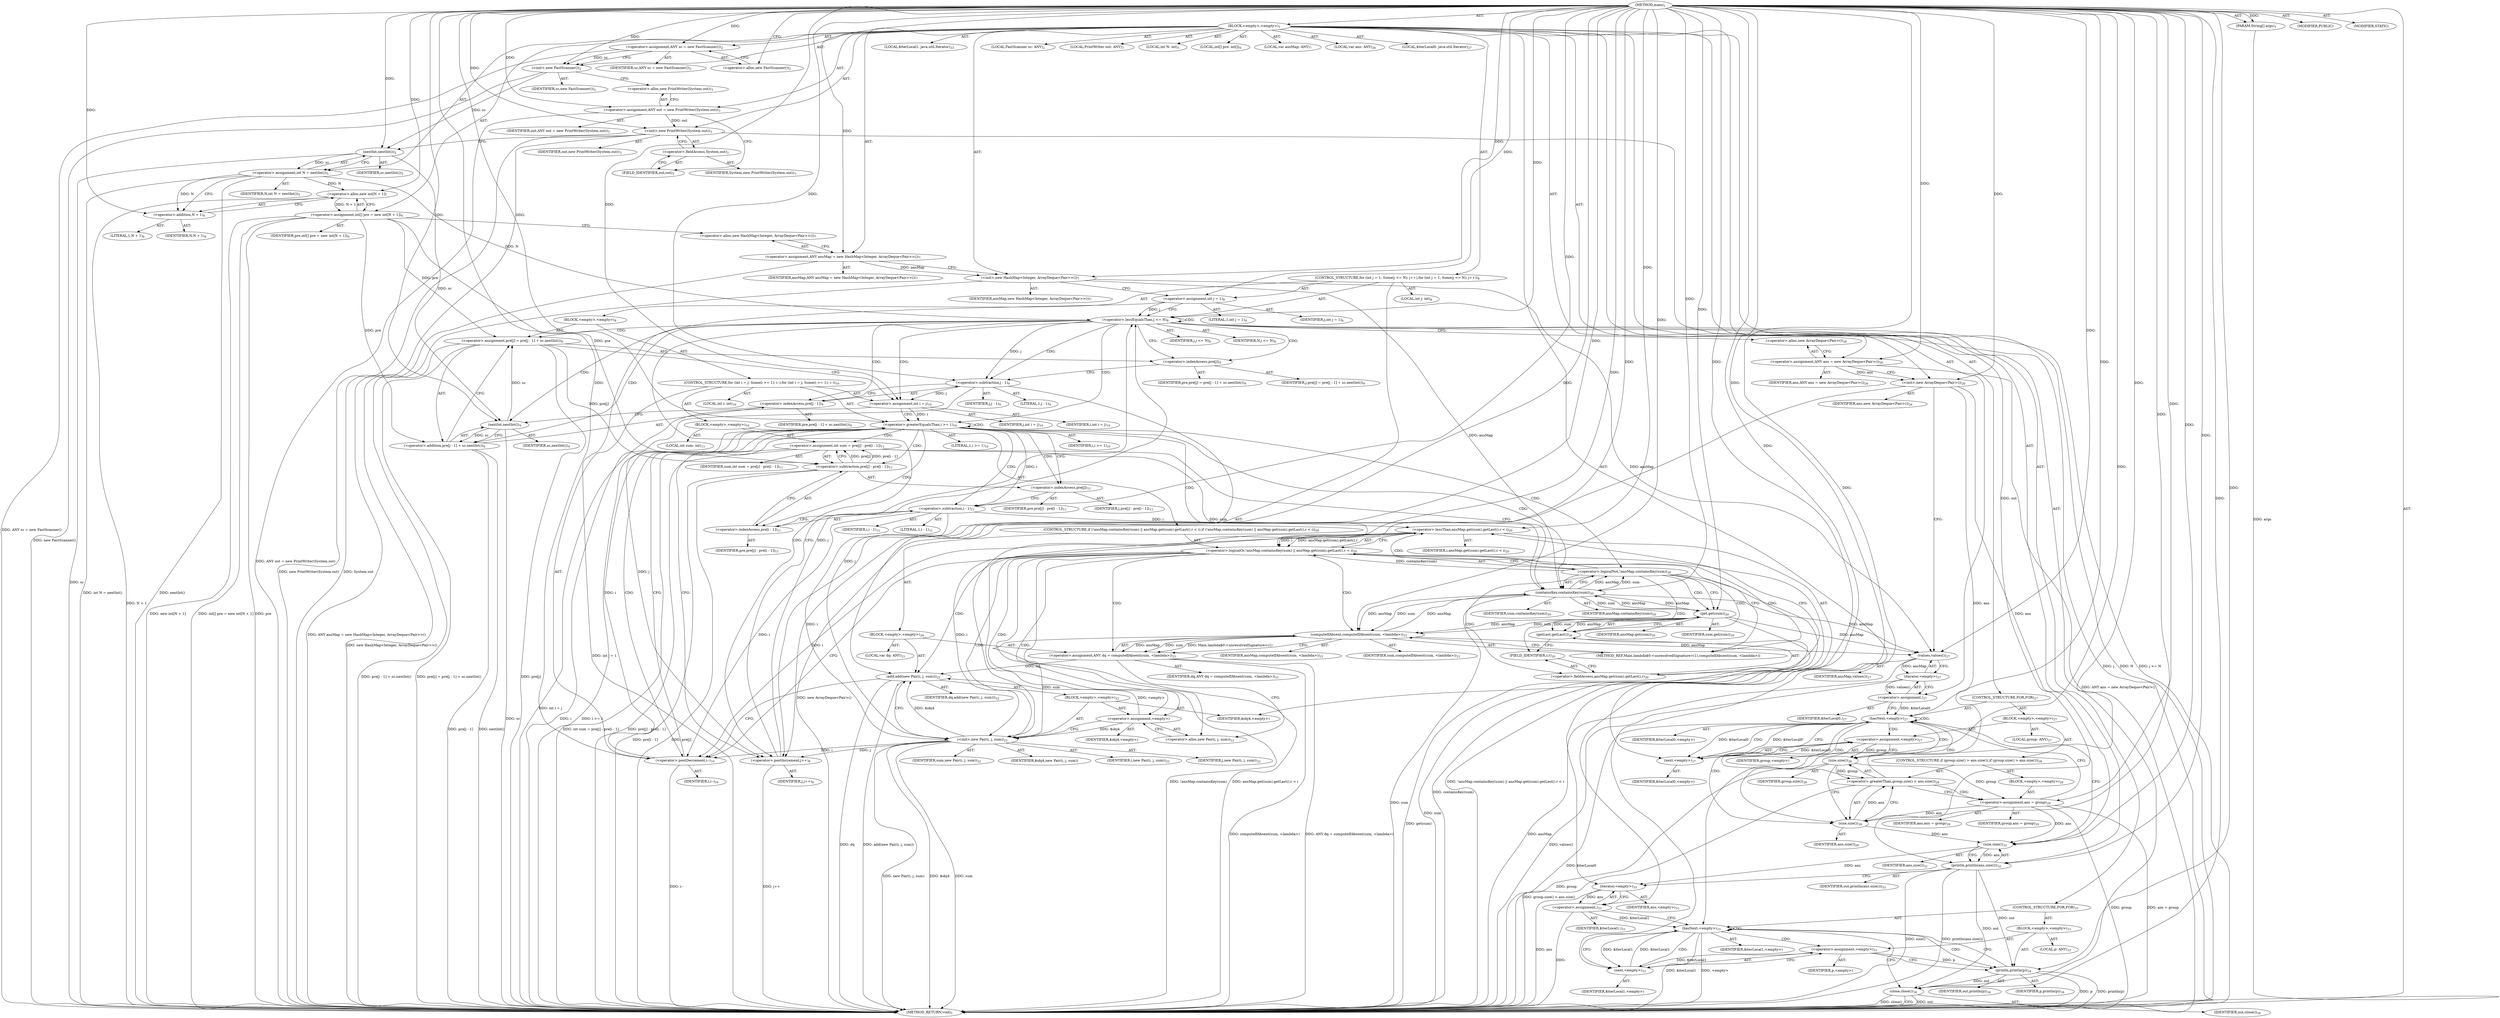 digraph "main" {  
"43" [label = <(METHOD,main)<SUB>1</SUB>> ]
"26" [label = <(PARAM,String[] args)<SUB>1</SUB>> ]
"44" [label = <(BLOCK,&lt;empty&gt;,&lt;empty&gt;)<SUB>1</SUB>> ]
"4" [label = <(LOCAL,FastScanner sc: ANY)<SUB>2</SUB>> ]
"45" [label = <(&lt;operator&gt;.assignment,ANY sc = new FastScanner())<SUB>2</SUB>> ]
"46" [label = <(IDENTIFIER,sc,ANY sc = new FastScanner())<SUB>2</SUB>> ]
"47" [label = <(&lt;operator&gt;.alloc,new FastScanner())<SUB>2</SUB>> ]
"48" [label = <(&lt;init&gt;,new FastScanner())<SUB>2</SUB>> ]
"3" [label = <(IDENTIFIER,sc,new FastScanner())<SUB>2</SUB>> ]
"6" [label = <(LOCAL,PrintWriter out: ANY)<SUB>3</SUB>> ]
"49" [label = <(&lt;operator&gt;.assignment,ANY out = new PrintWriter(System.out))<SUB>3</SUB>> ]
"50" [label = <(IDENTIFIER,out,ANY out = new PrintWriter(System.out))<SUB>3</SUB>> ]
"51" [label = <(&lt;operator&gt;.alloc,new PrintWriter(System.out))<SUB>3</SUB>> ]
"52" [label = <(&lt;init&gt;,new PrintWriter(System.out))<SUB>3</SUB>> ]
"5" [label = <(IDENTIFIER,out,new PrintWriter(System.out))<SUB>3</SUB>> ]
"53" [label = <(&lt;operator&gt;.fieldAccess,System.out)<SUB>3</SUB>> ]
"54" [label = <(IDENTIFIER,System,new PrintWriter(System.out))<SUB>3</SUB>> ]
"55" [label = <(FIELD_IDENTIFIER,out,out)<SUB>3</SUB>> ]
"19" [label = <(LOCAL,int N: int)<SUB>5</SUB>> ]
"56" [label = <(&lt;operator&gt;.assignment,int N = nextInt())<SUB>5</SUB>> ]
"57" [label = <(IDENTIFIER,N,int N = nextInt())<SUB>5</SUB>> ]
"58" [label = <(nextInt,nextInt())<SUB>5</SUB>> ]
"59" [label = <(IDENTIFIER,sc,nextInt())<SUB>5</SUB>> ]
"17" [label = <(LOCAL,int[] pre: int[])<SUB>6</SUB>> ]
"60" [label = <(&lt;operator&gt;.assignment,int[] pre = new int[N + 1])<SUB>6</SUB>> ]
"61" [label = <(IDENTIFIER,pre,int[] pre = new int[N + 1])<SUB>6</SUB>> ]
"62" [label = <(&lt;operator&gt;.alloc,new int[N + 1])> ]
"63" [label = <(&lt;operator&gt;.addition,N + 1)<SUB>6</SUB>> ]
"64" [label = <(IDENTIFIER,N,N + 1)<SUB>6</SUB>> ]
"65" [label = <(LITERAL,1,N + 1)<SUB>6</SUB>> ]
"8" [label = <(LOCAL,var ansMap: ANY)<SUB>7</SUB>> ]
"66" [label = <(&lt;operator&gt;.assignment,ANY ansMap = new HashMap&lt;Integer, ArrayDeque&lt;Pair&gt;&gt;())<SUB>7</SUB>> ]
"67" [label = <(IDENTIFIER,ansMap,ANY ansMap = new HashMap&lt;Integer, ArrayDeque&lt;Pair&gt;&gt;())<SUB>7</SUB>> ]
"68" [label = <(&lt;operator&gt;.alloc,new HashMap&lt;Integer, ArrayDeque&lt;Pair&gt;&gt;())<SUB>7</SUB>> ]
"69" [label = <(&lt;init&gt;,new HashMap&lt;Integer, ArrayDeque&lt;Pair&gt;&gt;())<SUB>7</SUB>> ]
"7" [label = <(IDENTIFIER,ansMap,new HashMap&lt;Integer, ArrayDeque&lt;Pair&gt;&gt;())<SUB>7</SUB>> ]
"70" [label = <(CONTROL_STRUCTURE,for (int j = 1; Some(j &lt;= N); j++),for (int j = 1; Some(j &lt;= N); j++))<SUB>8</SUB>> ]
"21" [label = <(LOCAL,int j: int)<SUB>8</SUB>> ]
"71" [label = <(&lt;operator&gt;.assignment,int j = 1)<SUB>8</SUB>> ]
"72" [label = <(IDENTIFIER,j,int j = 1)<SUB>8</SUB>> ]
"73" [label = <(LITERAL,1,int j = 1)<SUB>8</SUB>> ]
"74" [label = <(&lt;operator&gt;.lessEqualsThan,j &lt;= N)<SUB>8</SUB>> ]
"75" [label = <(IDENTIFIER,j,j &lt;= N)<SUB>8</SUB>> ]
"76" [label = <(IDENTIFIER,N,j &lt;= N)<SUB>8</SUB>> ]
"77" [label = <(&lt;operator&gt;.postIncrement,j++)<SUB>8</SUB>> ]
"78" [label = <(IDENTIFIER,j,j++)<SUB>8</SUB>> ]
"79" [label = <(BLOCK,&lt;empty&gt;,&lt;empty&gt;)<SUB>8</SUB>> ]
"80" [label = <(&lt;operator&gt;.assignment,pre[j] = pre[j - 1] + sc.nextInt())<SUB>9</SUB>> ]
"81" [label = <(&lt;operator&gt;.indexAccess,pre[j])<SUB>9</SUB>> ]
"82" [label = <(IDENTIFIER,pre,pre[j] = pre[j - 1] + sc.nextInt())<SUB>9</SUB>> ]
"83" [label = <(IDENTIFIER,j,pre[j] = pre[j - 1] + sc.nextInt())<SUB>9</SUB>> ]
"84" [label = <(&lt;operator&gt;.addition,pre[j - 1] + sc.nextInt())<SUB>9</SUB>> ]
"85" [label = <(&lt;operator&gt;.indexAccess,pre[j - 1])<SUB>9</SUB>> ]
"86" [label = <(IDENTIFIER,pre,pre[j - 1] + sc.nextInt())<SUB>9</SUB>> ]
"87" [label = <(&lt;operator&gt;.subtraction,j - 1)<SUB>9</SUB>> ]
"88" [label = <(IDENTIFIER,j,j - 1)<SUB>9</SUB>> ]
"89" [label = <(LITERAL,1,j - 1)<SUB>9</SUB>> ]
"90" [label = <(nextInt,nextInt())<SUB>9</SUB>> ]
"91" [label = <(IDENTIFIER,sc,nextInt())<SUB>9</SUB>> ]
"92" [label = <(CONTROL_STRUCTURE,for (int i = j; Some(i &gt;= 1); i--),for (int i = j; Some(i &gt;= 1); i--))<SUB>10</SUB>> ]
"15" [label = <(LOCAL,int i: int)<SUB>10</SUB>> ]
"93" [label = <(&lt;operator&gt;.assignment,int i = j)<SUB>10</SUB>> ]
"94" [label = <(IDENTIFIER,i,int i = j)<SUB>10</SUB>> ]
"95" [label = <(IDENTIFIER,j,int i = j)<SUB>10</SUB>> ]
"96" [label = <(&lt;operator&gt;.greaterEqualsThan,i &gt;= 1)<SUB>10</SUB>> ]
"97" [label = <(IDENTIFIER,i,i &gt;= 1)<SUB>10</SUB>> ]
"98" [label = <(LITERAL,1,i &gt;= 1)<SUB>10</SUB>> ]
"99" [label = <(&lt;operator&gt;.postDecrement,i--)<SUB>10</SUB>> ]
"100" [label = <(IDENTIFIER,i,i--)<SUB>10</SUB>> ]
"101" [label = <(BLOCK,&lt;empty&gt;,&lt;empty&gt;)<SUB>10</SUB>> ]
"13" [label = <(LOCAL,int sum: int)<SUB>11</SUB>> ]
"102" [label = <(&lt;operator&gt;.assignment,int sum = pre[j] - pre[i - 1])<SUB>11</SUB>> ]
"103" [label = <(IDENTIFIER,sum,int sum = pre[j] - pre[i - 1])<SUB>11</SUB>> ]
"104" [label = <(&lt;operator&gt;.subtraction,pre[j] - pre[i - 1])<SUB>11</SUB>> ]
"105" [label = <(&lt;operator&gt;.indexAccess,pre[j])<SUB>11</SUB>> ]
"106" [label = <(IDENTIFIER,pre,pre[j] - pre[i - 1])<SUB>11</SUB>> ]
"107" [label = <(IDENTIFIER,j,pre[j] - pre[i - 1])<SUB>11</SUB>> ]
"108" [label = <(&lt;operator&gt;.indexAccess,pre[i - 1])<SUB>11</SUB>> ]
"109" [label = <(IDENTIFIER,pre,pre[j] - pre[i - 1])<SUB>11</SUB>> ]
"110" [label = <(&lt;operator&gt;.subtraction,i - 1)<SUB>11</SUB>> ]
"111" [label = <(IDENTIFIER,i,i - 1)<SUB>11</SUB>> ]
"112" [label = <(LITERAL,1,i - 1)<SUB>11</SUB>> ]
"113" [label = <(CONTROL_STRUCTURE,if (!ansMap.containsKey(sum) || ansMap.get(sum).getLast().r &lt; i),if (!ansMap.containsKey(sum) || ansMap.get(sum).getLast().r &lt; i))<SUB>20</SUB>> ]
"114" [label = <(&lt;operator&gt;.logicalOr,!ansMap.containsKey(sum) || ansMap.get(sum).getLast().r &lt; i)<SUB>20</SUB>> ]
"115" [label = <(&lt;operator&gt;.logicalNot,!ansMap.containsKey(sum))<SUB>20</SUB>> ]
"116" [label = <(containsKey,containsKey(sum))<SUB>20</SUB>> ]
"117" [label = <(IDENTIFIER,ansMap,containsKey(sum))<SUB>20</SUB>> ]
"118" [label = <(IDENTIFIER,sum,containsKey(sum))<SUB>20</SUB>> ]
"119" [label = <(&lt;operator&gt;.lessThan,ansMap.get(sum).getLast().r &lt; i)<SUB>20</SUB>> ]
"120" [label = <(&lt;operator&gt;.fieldAccess,ansMap.get(sum).getLast().r)<SUB>20</SUB>> ]
"121" [label = <(getLast,getLast())<SUB>20</SUB>> ]
"122" [label = <(get,get(sum))<SUB>20</SUB>> ]
"123" [label = <(IDENTIFIER,ansMap,get(sum))<SUB>20</SUB>> ]
"124" [label = <(IDENTIFIER,sum,get(sum))<SUB>20</SUB>> ]
"125" [label = <(FIELD_IDENTIFIER,r,r)<SUB>20</SUB>> ]
"126" [label = <(IDENTIFIER,i,ansMap.get(sum).getLast().r &lt; i)<SUB>20</SUB>> ]
"127" [label = <(BLOCK,&lt;empty&gt;,&lt;empty&gt;)<SUB>20</SUB>> ]
"10" [label = <(LOCAL,var dq: ANY)<SUB>21</SUB>> ]
"128" [label = <(&lt;operator&gt;.assignment,ANY dq = computeIfAbsent(sum, &lt;lambda&gt;))<SUB>21</SUB>> ]
"129" [label = <(IDENTIFIER,dq,ANY dq = computeIfAbsent(sum, &lt;lambda&gt;))<SUB>21</SUB>> ]
"130" [label = <(computeIfAbsent,computeIfAbsent(sum, &lt;lambda&gt;))<SUB>21</SUB>> ]
"131" [label = <(IDENTIFIER,ansMap,computeIfAbsent(sum, &lt;lambda&gt;))<SUB>21</SUB>> ]
"132" [label = <(IDENTIFIER,sum,computeIfAbsent(sum, &lt;lambda&gt;))<SUB>21</SUB>> ]
"11" [label = <(METHOD_REF,Main.lambda$0:&lt;unresolvedSignature&gt;(1),computeIfAbsent(sum, &lt;lambda&gt;))> ]
"133" [label = <(add,add(new Pair(i, j, sum)))<SUB>22</SUB>> ]
"134" [label = <(IDENTIFIER,dq,add(new Pair(i, j, sum)))<SUB>22</SUB>> ]
"135" [label = <(BLOCK,&lt;empty&gt;,&lt;empty&gt;)<SUB>22</SUB>> ]
"136" [label = <(&lt;operator&gt;.assignment,&lt;empty&gt;)> ]
"137" [label = <(IDENTIFIER,$obj4,&lt;empty&gt;)> ]
"138" [label = <(&lt;operator&gt;.alloc,new Pair(i, j, sum))<SUB>22</SUB>> ]
"139" [label = <(&lt;init&gt;,new Pair(i, j, sum))<SUB>22</SUB>> ]
"140" [label = <(IDENTIFIER,$obj4,new Pair(i, j, sum))> ]
"141" [label = <(IDENTIFIER,i,new Pair(i, j, sum))<SUB>22</SUB>> ]
"142" [label = <(IDENTIFIER,j,new Pair(i, j, sum))<SUB>22</SUB>> ]
"143" [label = <(IDENTIFIER,sum,new Pair(i, j, sum))<SUB>22</SUB>> ]
"144" [label = <(IDENTIFIER,$obj4,&lt;empty&gt;)> ]
"28" [label = <(LOCAL,var ans: ANY)<SUB>26</SUB>> ]
"145" [label = <(&lt;operator&gt;.assignment,ANY ans = new ArrayDeque&lt;Pair&gt;())<SUB>26</SUB>> ]
"146" [label = <(IDENTIFIER,ans,ANY ans = new ArrayDeque&lt;Pair&gt;())<SUB>26</SUB>> ]
"147" [label = <(&lt;operator&gt;.alloc,new ArrayDeque&lt;Pair&gt;())<SUB>26</SUB>> ]
"148" [label = <(&lt;init&gt;,new ArrayDeque&lt;Pair&gt;())<SUB>26</SUB>> ]
"27" [label = <(IDENTIFIER,ans,new ArrayDeque&lt;Pair&gt;())<SUB>26</SUB>> ]
"149" [label = <(LOCAL,$iterLocal0: java.util.Iterator)<SUB>27</SUB>> ]
"150" [label = <(&lt;operator&gt;.assignment,)<SUB>27</SUB>> ]
"151" [label = <(IDENTIFIER,$iterLocal0,)<SUB>27</SUB>> ]
"152" [label = <(iterator,&lt;empty&gt;)<SUB>27</SUB>> ]
"153" [label = <(values,values())<SUB>27</SUB>> ]
"154" [label = <(IDENTIFIER,ansMap,values())<SUB>27</SUB>> ]
"155" [label = <(CONTROL_STRUCTURE,FOR,FOR)<SUB>27</SUB>> ]
"156" [label = <(hasNext,&lt;empty&gt;)<SUB>27</SUB>> ]
"157" [label = <(IDENTIFIER,$iterLocal0,&lt;empty&gt;)> ]
"158" [label = <(BLOCK,&lt;empty&gt;,&lt;empty&gt;)<SUB>27</SUB>> ]
"159" [label = <(LOCAL,group: ANY)<SUB>27</SUB>> ]
"160" [label = <(&lt;operator&gt;.assignment,&lt;empty&gt;)<SUB>27</SUB>> ]
"161" [label = <(IDENTIFIER,group,&lt;empty&gt;)> ]
"162" [label = <(next,&lt;empty&gt;)<SUB>27</SUB>> ]
"163" [label = <(IDENTIFIER,$iterLocal0,&lt;empty&gt;)> ]
"164" [label = <(CONTROL_STRUCTURE,if (group.size() &gt; ans.size()),if (group.size() &gt; ans.size()))<SUB>28</SUB>> ]
"165" [label = <(&lt;operator&gt;.greaterThan,group.size() &gt; ans.size())<SUB>28</SUB>> ]
"166" [label = <(size,size())<SUB>28</SUB>> ]
"167" [label = <(IDENTIFIER,group,size())<SUB>28</SUB>> ]
"168" [label = <(size,size())<SUB>28</SUB>> ]
"169" [label = <(IDENTIFIER,ans,size())<SUB>28</SUB>> ]
"170" [label = <(BLOCK,&lt;empty&gt;,&lt;empty&gt;)<SUB>28</SUB>> ]
"171" [label = <(&lt;operator&gt;.assignment,ans = group)<SUB>29</SUB>> ]
"172" [label = <(IDENTIFIER,ans,ans = group)<SUB>29</SUB>> ]
"173" [label = <(IDENTIFIER,group,ans = group)<SUB>29</SUB>> ]
"174" [label = <(println,println(ans.size()))<SUB>32</SUB>> ]
"175" [label = <(IDENTIFIER,out,println(ans.size()))<SUB>32</SUB>> ]
"176" [label = <(size,size())<SUB>32</SUB>> ]
"177" [label = <(IDENTIFIER,ans,size())<SUB>32</SUB>> ]
"178" [label = <(LOCAL,$iterLocal1: java.util.Iterator)<SUB>33</SUB>> ]
"179" [label = <(&lt;operator&gt;.assignment,)<SUB>33</SUB>> ]
"180" [label = <(IDENTIFIER,$iterLocal1,)<SUB>33</SUB>> ]
"181" [label = <(iterator,&lt;empty&gt;)<SUB>33</SUB>> ]
"182" [label = <(IDENTIFIER,ans,&lt;empty&gt;)<SUB>33</SUB>> ]
"183" [label = <(CONTROL_STRUCTURE,FOR,FOR)<SUB>33</SUB>> ]
"184" [label = <(hasNext,&lt;empty&gt;)<SUB>33</SUB>> ]
"185" [label = <(IDENTIFIER,$iterLocal1,&lt;empty&gt;)> ]
"186" [label = <(BLOCK,&lt;empty&gt;,&lt;empty&gt;)<SUB>33</SUB>> ]
"187" [label = <(LOCAL,p: ANY)<SUB>33</SUB>> ]
"188" [label = <(&lt;operator&gt;.assignment,&lt;empty&gt;)<SUB>33</SUB>> ]
"189" [label = <(IDENTIFIER,p,&lt;empty&gt;)> ]
"190" [label = <(next,&lt;empty&gt;)<SUB>33</SUB>> ]
"191" [label = <(IDENTIFIER,$iterLocal1,&lt;empty&gt;)> ]
"192" [label = <(println,println(p))<SUB>34</SUB>> ]
"193" [label = <(IDENTIFIER,out,println(p))<SUB>34</SUB>> ]
"194" [label = <(IDENTIFIER,p,println(p))<SUB>34</SUB>> ]
"195" [label = <(close,close())<SUB>36</SUB>> ]
"196" [label = <(IDENTIFIER,out,close())<SUB>36</SUB>> ]
"197" [label = <(MODIFIER,PUBLIC)> ]
"198" [label = <(MODIFIER,STATIC)> ]
"199" [label = <(METHOD_RETURN,void)<SUB>1</SUB>> ]
  "43" -> "26"  [ label = "AST: "] 
  "43" -> "44"  [ label = "AST: "] 
  "43" -> "197"  [ label = "AST: "] 
  "43" -> "198"  [ label = "AST: "] 
  "43" -> "199"  [ label = "AST: "] 
  "44" -> "4"  [ label = "AST: "] 
  "44" -> "45"  [ label = "AST: "] 
  "44" -> "48"  [ label = "AST: "] 
  "44" -> "6"  [ label = "AST: "] 
  "44" -> "49"  [ label = "AST: "] 
  "44" -> "52"  [ label = "AST: "] 
  "44" -> "19"  [ label = "AST: "] 
  "44" -> "56"  [ label = "AST: "] 
  "44" -> "17"  [ label = "AST: "] 
  "44" -> "60"  [ label = "AST: "] 
  "44" -> "8"  [ label = "AST: "] 
  "44" -> "66"  [ label = "AST: "] 
  "44" -> "69"  [ label = "AST: "] 
  "44" -> "70"  [ label = "AST: "] 
  "44" -> "28"  [ label = "AST: "] 
  "44" -> "145"  [ label = "AST: "] 
  "44" -> "148"  [ label = "AST: "] 
  "44" -> "149"  [ label = "AST: "] 
  "44" -> "150"  [ label = "AST: "] 
  "44" -> "155"  [ label = "AST: "] 
  "44" -> "174"  [ label = "AST: "] 
  "44" -> "178"  [ label = "AST: "] 
  "44" -> "179"  [ label = "AST: "] 
  "44" -> "183"  [ label = "AST: "] 
  "44" -> "195"  [ label = "AST: "] 
  "45" -> "46"  [ label = "AST: "] 
  "45" -> "47"  [ label = "AST: "] 
  "48" -> "3"  [ label = "AST: "] 
  "49" -> "50"  [ label = "AST: "] 
  "49" -> "51"  [ label = "AST: "] 
  "52" -> "5"  [ label = "AST: "] 
  "52" -> "53"  [ label = "AST: "] 
  "53" -> "54"  [ label = "AST: "] 
  "53" -> "55"  [ label = "AST: "] 
  "56" -> "57"  [ label = "AST: "] 
  "56" -> "58"  [ label = "AST: "] 
  "58" -> "59"  [ label = "AST: "] 
  "60" -> "61"  [ label = "AST: "] 
  "60" -> "62"  [ label = "AST: "] 
  "62" -> "63"  [ label = "AST: "] 
  "63" -> "64"  [ label = "AST: "] 
  "63" -> "65"  [ label = "AST: "] 
  "66" -> "67"  [ label = "AST: "] 
  "66" -> "68"  [ label = "AST: "] 
  "69" -> "7"  [ label = "AST: "] 
  "70" -> "21"  [ label = "AST: "] 
  "70" -> "71"  [ label = "AST: "] 
  "70" -> "74"  [ label = "AST: "] 
  "70" -> "77"  [ label = "AST: "] 
  "70" -> "79"  [ label = "AST: "] 
  "71" -> "72"  [ label = "AST: "] 
  "71" -> "73"  [ label = "AST: "] 
  "74" -> "75"  [ label = "AST: "] 
  "74" -> "76"  [ label = "AST: "] 
  "77" -> "78"  [ label = "AST: "] 
  "79" -> "80"  [ label = "AST: "] 
  "79" -> "92"  [ label = "AST: "] 
  "80" -> "81"  [ label = "AST: "] 
  "80" -> "84"  [ label = "AST: "] 
  "81" -> "82"  [ label = "AST: "] 
  "81" -> "83"  [ label = "AST: "] 
  "84" -> "85"  [ label = "AST: "] 
  "84" -> "90"  [ label = "AST: "] 
  "85" -> "86"  [ label = "AST: "] 
  "85" -> "87"  [ label = "AST: "] 
  "87" -> "88"  [ label = "AST: "] 
  "87" -> "89"  [ label = "AST: "] 
  "90" -> "91"  [ label = "AST: "] 
  "92" -> "15"  [ label = "AST: "] 
  "92" -> "93"  [ label = "AST: "] 
  "92" -> "96"  [ label = "AST: "] 
  "92" -> "99"  [ label = "AST: "] 
  "92" -> "101"  [ label = "AST: "] 
  "93" -> "94"  [ label = "AST: "] 
  "93" -> "95"  [ label = "AST: "] 
  "96" -> "97"  [ label = "AST: "] 
  "96" -> "98"  [ label = "AST: "] 
  "99" -> "100"  [ label = "AST: "] 
  "101" -> "13"  [ label = "AST: "] 
  "101" -> "102"  [ label = "AST: "] 
  "101" -> "113"  [ label = "AST: "] 
  "102" -> "103"  [ label = "AST: "] 
  "102" -> "104"  [ label = "AST: "] 
  "104" -> "105"  [ label = "AST: "] 
  "104" -> "108"  [ label = "AST: "] 
  "105" -> "106"  [ label = "AST: "] 
  "105" -> "107"  [ label = "AST: "] 
  "108" -> "109"  [ label = "AST: "] 
  "108" -> "110"  [ label = "AST: "] 
  "110" -> "111"  [ label = "AST: "] 
  "110" -> "112"  [ label = "AST: "] 
  "113" -> "114"  [ label = "AST: "] 
  "113" -> "127"  [ label = "AST: "] 
  "114" -> "115"  [ label = "AST: "] 
  "114" -> "119"  [ label = "AST: "] 
  "115" -> "116"  [ label = "AST: "] 
  "116" -> "117"  [ label = "AST: "] 
  "116" -> "118"  [ label = "AST: "] 
  "119" -> "120"  [ label = "AST: "] 
  "119" -> "126"  [ label = "AST: "] 
  "120" -> "121"  [ label = "AST: "] 
  "120" -> "125"  [ label = "AST: "] 
  "121" -> "122"  [ label = "AST: "] 
  "122" -> "123"  [ label = "AST: "] 
  "122" -> "124"  [ label = "AST: "] 
  "127" -> "10"  [ label = "AST: "] 
  "127" -> "128"  [ label = "AST: "] 
  "127" -> "133"  [ label = "AST: "] 
  "128" -> "129"  [ label = "AST: "] 
  "128" -> "130"  [ label = "AST: "] 
  "130" -> "131"  [ label = "AST: "] 
  "130" -> "132"  [ label = "AST: "] 
  "130" -> "11"  [ label = "AST: "] 
  "133" -> "134"  [ label = "AST: "] 
  "133" -> "135"  [ label = "AST: "] 
  "135" -> "136"  [ label = "AST: "] 
  "135" -> "139"  [ label = "AST: "] 
  "135" -> "144"  [ label = "AST: "] 
  "136" -> "137"  [ label = "AST: "] 
  "136" -> "138"  [ label = "AST: "] 
  "139" -> "140"  [ label = "AST: "] 
  "139" -> "141"  [ label = "AST: "] 
  "139" -> "142"  [ label = "AST: "] 
  "139" -> "143"  [ label = "AST: "] 
  "145" -> "146"  [ label = "AST: "] 
  "145" -> "147"  [ label = "AST: "] 
  "148" -> "27"  [ label = "AST: "] 
  "150" -> "151"  [ label = "AST: "] 
  "150" -> "152"  [ label = "AST: "] 
  "152" -> "153"  [ label = "AST: "] 
  "153" -> "154"  [ label = "AST: "] 
  "155" -> "156"  [ label = "AST: "] 
  "155" -> "158"  [ label = "AST: "] 
  "156" -> "157"  [ label = "AST: "] 
  "158" -> "159"  [ label = "AST: "] 
  "158" -> "160"  [ label = "AST: "] 
  "158" -> "164"  [ label = "AST: "] 
  "160" -> "161"  [ label = "AST: "] 
  "160" -> "162"  [ label = "AST: "] 
  "162" -> "163"  [ label = "AST: "] 
  "164" -> "165"  [ label = "AST: "] 
  "164" -> "170"  [ label = "AST: "] 
  "165" -> "166"  [ label = "AST: "] 
  "165" -> "168"  [ label = "AST: "] 
  "166" -> "167"  [ label = "AST: "] 
  "168" -> "169"  [ label = "AST: "] 
  "170" -> "171"  [ label = "AST: "] 
  "171" -> "172"  [ label = "AST: "] 
  "171" -> "173"  [ label = "AST: "] 
  "174" -> "175"  [ label = "AST: "] 
  "174" -> "176"  [ label = "AST: "] 
  "176" -> "177"  [ label = "AST: "] 
  "179" -> "180"  [ label = "AST: "] 
  "179" -> "181"  [ label = "AST: "] 
  "181" -> "182"  [ label = "AST: "] 
  "183" -> "184"  [ label = "AST: "] 
  "183" -> "186"  [ label = "AST: "] 
  "184" -> "185"  [ label = "AST: "] 
  "186" -> "187"  [ label = "AST: "] 
  "186" -> "188"  [ label = "AST: "] 
  "186" -> "192"  [ label = "AST: "] 
  "188" -> "189"  [ label = "AST: "] 
  "188" -> "190"  [ label = "AST: "] 
  "190" -> "191"  [ label = "AST: "] 
  "192" -> "193"  [ label = "AST: "] 
  "192" -> "194"  [ label = "AST: "] 
  "195" -> "196"  [ label = "AST: "] 
  "45" -> "48"  [ label = "CFG: "] 
  "48" -> "51"  [ label = "CFG: "] 
  "49" -> "55"  [ label = "CFG: "] 
  "52" -> "58"  [ label = "CFG: "] 
  "56" -> "63"  [ label = "CFG: "] 
  "60" -> "68"  [ label = "CFG: "] 
  "66" -> "69"  [ label = "CFG: "] 
  "69" -> "71"  [ label = "CFG: "] 
  "145" -> "148"  [ label = "CFG: "] 
  "148" -> "153"  [ label = "CFG: "] 
  "150" -> "156"  [ label = "CFG: "] 
  "174" -> "181"  [ label = "CFG: "] 
  "179" -> "184"  [ label = "CFG: "] 
  "195" -> "199"  [ label = "CFG: "] 
  "47" -> "45"  [ label = "CFG: "] 
  "51" -> "49"  [ label = "CFG: "] 
  "53" -> "52"  [ label = "CFG: "] 
  "58" -> "56"  [ label = "CFG: "] 
  "62" -> "60"  [ label = "CFG: "] 
  "68" -> "66"  [ label = "CFG: "] 
  "71" -> "74"  [ label = "CFG: "] 
  "74" -> "81"  [ label = "CFG: "] 
  "74" -> "147"  [ label = "CFG: "] 
  "77" -> "74"  [ label = "CFG: "] 
  "147" -> "145"  [ label = "CFG: "] 
  "152" -> "150"  [ label = "CFG: "] 
  "156" -> "162"  [ label = "CFG: "] 
  "156" -> "176"  [ label = "CFG: "] 
  "176" -> "174"  [ label = "CFG: "] 
  "181" -> "179"  [ label = "CFG: "] 
  "184" -> "190"  [ label = "CFG: "] 
  "184" -> "195"  [ label = "CFG: "] 
  "55" -> "53"  [ label = "CFG: "] 
  "63" -> "62"  [ label = "CFG: "] 
  "80" -> "93"  [ label = "CFG: "] 
  "153" -> "152"  [ label = "CFG: "] 
  "160" -> "166"  [ label = "CFG: "] 
  "188" -> "192"  [ label = "CFG: "] 
  "192" -> "184"  [ label = "CFG: "] 
  "81" -> "87"  [ label = "CFG: "] 
  "84" -> "80"  [ label = "CFG: "] 
  "93" -> "96"  [ label = "CFG: "] 
  "96" -> "105"  [ label = "CFG: "] 
  "96" -> "77"  [ label = "CFG: "] 
  "99" -> "96"  [ label = "CFG: "] 
  "162" -> "160"  [ label = "CFG: "] 
  "165" -> "156"  [ label = "CFG: "] 
  "165" -> "171"  [ label = "CFG: "] 
  "190" -> "188"  [ label = "CFG: "] 
  "85" -> "90"  [ label = "CFG: "] 
  "90" -> "84"  [ label = "CFG: "] 
  "102" -> "116"  [ label = "CFG: "] 
  "166" -> "168"  [ label = "CFG: "] 
  "168" -> "165"  [ label = "CFG: "] 
  "171" -> "156"  [ label = "CFG: "] 
  "87" -> "85"  [ label = "CFG: "] 
  "104" -> "102"  [ label = "CFG: "] 
  "114" -> "11"  [ label = "CFG: "] 
  "114" -> "99"  [ label = "CFG: "] 
  "105" -> "110"  [ label = "CFG: "] 
  "108" -> "104"  [ label = "CFG: "] 
  "115" -> "114"  [ label = "CFG: "] 
  "115" -> "122"  [ label = "CFG: "] 
  "119" -> "114"  [ label = "CFG: "] 
  "128" -> "138"  [ label = "CFG: "] 
  "133" -> "99"  [ label = "CFG: "] 
  "110" -> "108"  [ label = "CFG: "] 
  "116" -> "115"  [ label = "CFG: "] 
  "120" -> "119"  [ label = "CFG: "] 
  "130" -> "128"  [ label = "CFG: "] 
  "121" -> "125"  [ label = "CFG: "] 
  "125" -> "120"  [ label = "CFG: "] 
  "11" -> "130"  [ label = "CFG: "] 
  "136" -> "139"  [ label = "CFG: "] 
  "139" -> "133"  [ label = "CFG: "] 
  "122" -> "121"  [ label = "CFG: "] 
  "138" -> "136"  [ label = "CFG: "] 
  "43" -> "47"  [ label = "CFG: "] 
  "26" -> "199"  [ label = "DDG: args"] 
  "45" -> "199"  [ label = "DDG: ANY sc = new FastScanner()"] 
  "48" -> "199"  [ label = "DDG: new FastScanner()"] 
  "49" -> "199"  [ label = "DDG: ANY out = new PrintWriter(System.out)"] 
  "52" -> "199"  [ label = "DDG: System.out"] 
  "52" -> "199"  [ label = "DDG: new PrintWriter(System.out)"] 
  "58" -> "199"  [ label = "DDG: sc"] 
  "56" -> "199"  [ label = "DDG: nextInt()"] 
  "56" -> "199"  [ label = "DDG: int N = nextInt()"] 
  "60" -> "199"  [ label = "DDG: pre"] 
  "62" -> "199"  [ label = "DDG: N + 1"] 
  "60" -> "199"  [ label = "DDG: new int[N + 1]"] 
  "60" -> "199"  [ label = "DDG: int[] pre = new int[N + 1]"] 
  "66" -> "199"  [ label = "DDG: ANY ansMap = new HashMap&lt;Integer, ArrayDeque&lt;Pair&gt;&gt;()"] 
  "69" -> "199"  [ label = "DDG: new HashMap&lt;Integer, ArrayDeque&lt;Pair&gt;&gt;()"] 
  "71" -> "199"  [ label = "DDG: int j = 1"] 
  "74" -> "199"  [ label = "DDG: j"] 
  "74" -> "199"  [ label = "DDG: N"] 
  "74" -> "199"  [ label = "DDG: j &lt;= N"] 
  "145" -> "199"  [ label = "DDG: ANY ans = new ArrayDeque&lt;Pair&gt;()"] 
  "148" -> "199"  [ label = "DDG: new ArrayDeque&lt;Pair&gt;()"] 
  "153" -> "199"  [ label = "DDG: ansMap"] 
  "152" -> "199"  [ label = "DDG: values()"] 
  "156" -> "199"  [ label = "DDG: $iterLocal0"] 
  "174" -> "199"  [ label = "DDG: size()"] 
  "174" -> "199"  [ label = "DDG: println(ans.size())"] 
  "181" -> "199"  [ label = "DDG: ans"] 
  "179" -> "199"  [ label = "DDG: "] 
  "184" -> "199"  [ label = "DDG: $iterLocal1"] 
  "184" -> "199"  [ label = "DDG: &lt;empty&gt;"] 
  "195" -> "199"  [ label = "DDG: out"] 
  "195" -> "199"  [ label = "DDG: close()"] 
  "192" -> "199"  [ label = "DDG: p"] 
  "192" -> "199"  [ label = "DDG: println(p)"] 
  "166" -> "199"  [ label = "DDG: group"] 
  "165" -> "199"  [ label = "DDG: group.size() &gt; ans.size()"] 
  "171" -> "199"  [ label = "DDG: group"] 
  "171" -> "199"  [ label = "DDG: ans = group"] 
  "80" -> "199"  [ label = "DDG: pre[j]"] 
  "84" -> "199"  [ label = "DDG: pre[j - 1]"] 
  "90" -> "199"  [ label = "DDG: sc"] 
  "84" -> "199"  [ label = "DDG: nextInt()"] 
  "80" -> "199"  [ label = "DDG: pre[j - 1] + sc.nextInt()"] 
  "80" -> "199"  [ label = "DDG: pre[j] = pre[j - 1] + sc.nextInt()"] 
  "93" -> "199"  [ label = "DDG: int i = j"] 
  "96" -> "199"  [ label = "DDG: i"] 
  "96" -> "199"  [ label = "DDG: i &gt;= 1"] 
  "77" -> "199"  [ label = "DDG: j++"] 
  "104" -> "199"  [ label = "DDG: pre[j]"] 
  "104" -> "199"  [ label = "DDG: pre[i - 1]"] 
  "102" -> "199"  [ label = "DDG: pre[j] - pre[i - 1]"] 
  "102" -> "199"  [ label = "DDG: int sum = pre[j] - pre[i - 1]"] 
  "116" -> "199"  [ label = "DDG: sum"] 
  "115" -> "199"  [ label = "DDG: containsKey(sum)"] 
  "114" -> "199"  [ label = "DDG: !ansMap.containsKey(sum)"] 
  "122" -> "199"  [ label = "DDG: sum"] 
  "121" -> "199"  [ label = "DDG: get(sum)"] 
  "114" -> "199"  [ label = "DDG: ansMap.get(sum).getLast().r &lt; i"] 
  "114" -> "199"  [ label = "DDG: !ansMap.containsKey(sum) || ansMap.get(sum).getLast().r &lt; i"] 
  "128" -> "199"  [ label = "DDG: computeIfAbsent(sum, &lt;lambda&gt;)"] 
  "128" -> "199"  [ label = "DDG: ANY dq = computeIfAbsent(sum, &lt;lambda&gt;)"] 
  "133" -> "199"  [ label = "DDG: dq"] 
  "139" -> "199"  [ label = "DDG: $obj4"] 
  "139" -> "199"  [ label = "DDG: sum"] 
  "139" -> "199"  [ label = "DDG: new Pair(i, j, sum)"] 
  "133" -> "199"  [ label = "DDG: add(new Pair(i, j, sum))"] 
  "99" -> "199"  [ label = "DDG: i--"] 
  "43" -> "26"  [ label = "DDG: "] 
  "43" -> "45"  [ label = "DDG: "] 
  "43" -> "49"  [ label = "DDG: "] 
  "58" -> "56"  [ label = "DDG: sc"] 
  "62" -> "60"  [ label = "DDG: N + 1"] 
  "43" -> "66"  [ label = "DDG: "] 
  "43" -> "145"  [ label = "DDG: "] 
  "152" -> "150"  [ label = "DDG: values()"] 
  "181" -> "179"  [ label = "DDG: ans"] 
  "45" -> "48"  [ label = "DDG: sc"] 
  "43" -> "48"  [ label = "DDG: "] 
  "49" -> "52"  [ label = "DDG: out"] 
  "43" -> "52"  [ label = "DDG: "] 
  "66" -> "69"  [ label = "DDG: ansMap"] 
  "43" -> "69"  [ label = "DDG: "] 
  "43" -> "71"  [ label = "DDG: "] 
  "145" -> "148"  [ label = "DDG: ans"] 
  "43" -> "148"  [ label = "DDG: "] 
  "52" -> "174"  [ label = "DDG: out"] 
  "43" -> "174"  [ label = "DDG: "] 
  "176" -> "174"  [ label = "DDG: ans"] 
  "174" -> "195"  [ label = "DDG: out"] 
  "192" -> "195"  [ label = "DDG: out"] 
  "43" -> "195"  [ label = "DDG: "] 
  "48" -> "58"  [ label = "DDG: sc"] 
  "43" -> "58"  [ label = "DDG: "] 
  "56" -> "62"  [ label = "DDG: N"] 
  "43" -> "62"  [ label = "DDG: "] 
  "71" -> "74"  [ label = "DDG: j"] 
  "77" -> "74"  [ label = "DDG: j"] 
  "43" -> "74"  [ label = "DDG: "] 
  "56" -> "74"  [ label = "DDG: N"] 
  "139" -> "77"  [ label = "DDG: j"] 
  "43" -> "77"  [ label = "DDG: "] 
  "87" -> "77"  [ label = "DDG: j"] 
  "60" -> "80"  [ label = "DDG: pre"] 
  "90" -> "80"  [ label = "DDG: sc"] 
  "153" -> "152"  [ label = "DDG: ansMap"] 
  "150" -> "156"  [ label = "DDG: $iterLocal0"] 
  "162" -> "156"  [ label = "DDG: $iterLocal0"] 
  "43" -> "156"  [ label = "DDG: "] 
  "162" -> "160"  [ label = "DDG: $iterLocal0"] 
  "148" -> "176"  [ label = "DDG: ans"] 
  "168" -> "176"  [ label = "DDG: ans"] 
  "171" -> "176"  [ label = "DDG: ans"] 
  "43" -> "176"  [ label = "DDG: "] 
  "176" -> "181"  [ label = "DDG: ans"] 
  "43" -> "181"  [ label = "DDG: "] 
  "179" -> "184"  [ label = "DDG: $iterLocal1"] 
  "190" -> "184"  [ label = "DDG: $iterLocal1"] 
  "43" -> "184"  [ label = "DDG: "] 
  "190" -> "188"  [ label = "DDG: $iterLocal1"] 
  "56" -> "63"  [ label = "DDG: N"] 
  "43" -> "63"  [ label = "DDG: "] 
  "87" -> "93"  [ label = "DDG: j"] 
  "43" -> "93"  [ label = "DDG: "] 
  "69" -> "153"  [ label = "DDG: ansMap"] 
  "116" -> "153"  [ label = "DDG: ansMap"] 
  "122" -> "153"  [ label = "DDG: ansMap"] 
  "130" -> "153"  [ label = "DDG: ansMap"] 
  "43" -> "153"  [ label = "DDG: "] 
  "174" -> "192"  [ label = "DDG: out"] 
  "43" -> "192"  [ label = "DDG: "] 
  "188" -> "192"  [ label = "DDG: p"] 
  "60" -> "84"  [ label = "DDG: pre"] 
  "90" -> "84"  [ label = "DDG: sc"] 
  "93" -> "96"  [ label = "DDG: i"] 
  "99" -> "96"  [ label = "DDG: i"] 
  "43" -> "96"  [ label = "DDG: "] 
  "110" -> "99"  [ label = "DDG: i"] 
  "119" -> "99"  [ label = "DDG: i"] 
  "139" -> "99"  [ label = "DDG: i"] 
  "43" -> "99"  [ label = "DDG: "] 
  "104" -> "102"  [ label = "DDG: pre[j]"] 
  "104" -> "102"  [ label = "DDG: pre[i - 1]"] 
  "156" -> "162"  [ label = "DDG: $iterLocal0"] 
  "43" -> "162"  [ label = "DDG: "] 
  "166" -> "165"  [ label = "DDG: group"] 
  "168" -> "165"  [ label = "DDG: ans"] 
  "166" -> "171"  [ label = "DDG: group"] 
  "43" -> "171"  [ label = "DDG: "] 
  "184" -> "190"  [ label = "DDG: $iterLocal1"] 
  "43" -> "190"  [ label = "DDG: "] 
  "58" -> "90"  [ label = "DDG: sc"] 
  "43" -> "90"  [ label = "DDG: "] 
  "160" -> "166"  [ label = "DDG: group"] 
  "43" -> "166"  [ label = "DDG: "] 
  "148" -> "168"  [ label = "DDG: ans"] 
  "171" -> "168"  [ label = "DDG: ans"] 
  "43" -> "168"  [ label = "DDG: "] 
  "74" -> "87"  [ label = "DDG: j"] 
  "43" -> "87"  [ label = "DDG: "] 
  "60" -> "104"  [ label = "DDG: pre"] 
  "80" -> "104"  [ label = "DDG: pre[j]"] 
  "115" -> "114"  [ label = "DDG: containsKey(sum)"] 
  "119" -> "114"  [ label = "DDG: ansMap.get(sum).getLast().r"] 
  "119" -> "114"  [ label = "DDG: i"] 
  "130" -> "128"  [ label = "DDG: ansMap"] 
  "130" -> "128"  [ label = "DDG: sum"] 
  "130" -> "128"  [ label = "DDG: Main.lambda$0:&lt;unresolvedSignature&gt;(1)"] 
  "116" -> "115"  [ label = "DDG: ansMap"] 
  "116" -> "115"  [ label = "DDG: sum"] 
  "110" -> "119"  [ label = "DDG: i"] 
  "43" -> "119"  [ label = "DDG: "] 
  "128" -> "133"  [ label = "DDG: dq"] 
  "43" -> "133"  [ label = "DDG: "] 
  "136" -> "133"  [ label = "DDG: &lt;empty&gt;"] 
  "139" -> "133"  [ label = "DDG: $obj4"] 
  "96" -> "110"  [ label = "DDG: i"] 
  "43" -> "110"  [ label = "DDG: "] 
  "69" -> "116"  [ label = "DDG: ansMap"] 
  "122" -> "116"  [ label = "DDG: ansMap"] 
  "130" -> "116"  [ label = "DDG: ansMap"] 
  "43" -> "116"  [ label = "DDG: "] 
  "102" -> "116"  [ label = "DDG: sum"] 
  "116" -> "130"  [ label = "DDG: ansMap"] 
  "122" -> "130"  [ label = "DDG: ansMap"] 
  "43" -> "130"  [ label = "DDG: "] 
  "116" -> "130"  [ label = "DDG: sum"] 
  "122" -> "130"  [ label = "DDG: sum"] 
  "43" -> "136"  [ label = "DDG: "] 
  "43" -> "144"  [ label = "DDG: "] 
  "122" -> "121"  [ label = "DDG: ansMap"] 
  "122" -> "121"  [ label = "DDG: sum"] 
  "136" -> "139"  [ label = "DDG: $obj4"] 
  "43" -> "139"  [ label = "DDG: "] 
  "110" -> "139"  [ label = "DDG: i"] 
  "119" -> "139"  [ label = "DDG: i"] 
  "87" -> "139"  [ label = "DDG: j"] 
  "130" -> "139"  [ label = "DDG: sum"] 
  "116" -> "122"  [ label = "DDG: ansMap"] 
  "43" -> "122"  [ label = "DDG: "] 
  "116" -> "122"  [ label = "DDG: sum"] 
  "74" -> "96"  [ label = "CDG: "] 
  "74" -> "77"  [ label = "CDG: "] 
  "74" -> "81"  [ label = "CDG: "] 
  "74" -> "84"  [ label = "CDG: "] 
  "74" -> "85"  [ label = "CDG: "] 
  "74" -> "74"  [ label = "CDG: "] 
  "74" -> "87"  [ label = "CDG: "] 
  "74" -> "93"  [ label = "CDG: "] 
  "74" -> "90"  [ label = "CDG: "] 
  "74" -> "80"  [ label = "CDG: "] 
  "156" -> "160"  [ label = "CDG: "] 
  "156" -> "166"  [ label = "CDG: "] 
  "156" -> "162"  [ label = "CDG: "] 
  "156" -> "168"  [ label = "CDG: "] 
  "156" -> "165"  [ label = "CDG: "] 
  "156" -> "156"  [ label = "CDG: "] 
  "184" -> "188"  [ label = "CDG: "] 
  "184" -> "192"  [ label = "CDG: "] 
  "184" -> "190"  [ label = "CDG: "] 
  "184" -> "184"  [ label = "CDG: "] 
  "96" -> "115"  [ label = "CDG: "] 
  "96" -> "96"  [ label = "CDG: "] 
  "96" -> "116"  [ label = "CDG: "] 
  "96" -> "99"  [ label = "CDG: "] 
  "96" -> "102"  [ label = "CDG: "] 
  "96" -> "114"  [ label = "CDG: "] 
  "96" -> "104"  [ label = "CDG: "] 
  "96" -> "105"  [ label = "CDG: "] 
  "96" -> "110"  [ label = "CDG: "] 
  "96" -> "108"  [ label = "CDG: "] 
  "165" -> "171"  [ label = "CDG: "] 
  "114" -> "136"  [ label = "CDG: "] 
  "114" -> "128"  [ label = "CDG: "] 
  "114" -> "138"  [ label = "CDG: "] 
  "114" -> "11"  [ label = "CDG: "] 
  "114" -> "130"  [ label = "CDG: "] 
  "114" -> "139"  [ label = "CDG: "] 
  "114" -> "133"  [ label = "CDG: "] 
  "115" -> "120"  [ label = "CDG: "] 
  "115" -> "122"  [ label = "CDG: "] 
  "115" -> "119"  [ label = "CDG: "] 
  "115" -> "121"  [ label = "CDG: "] 
  "115" -> "125"  [ label = "CDG: "] 
}
